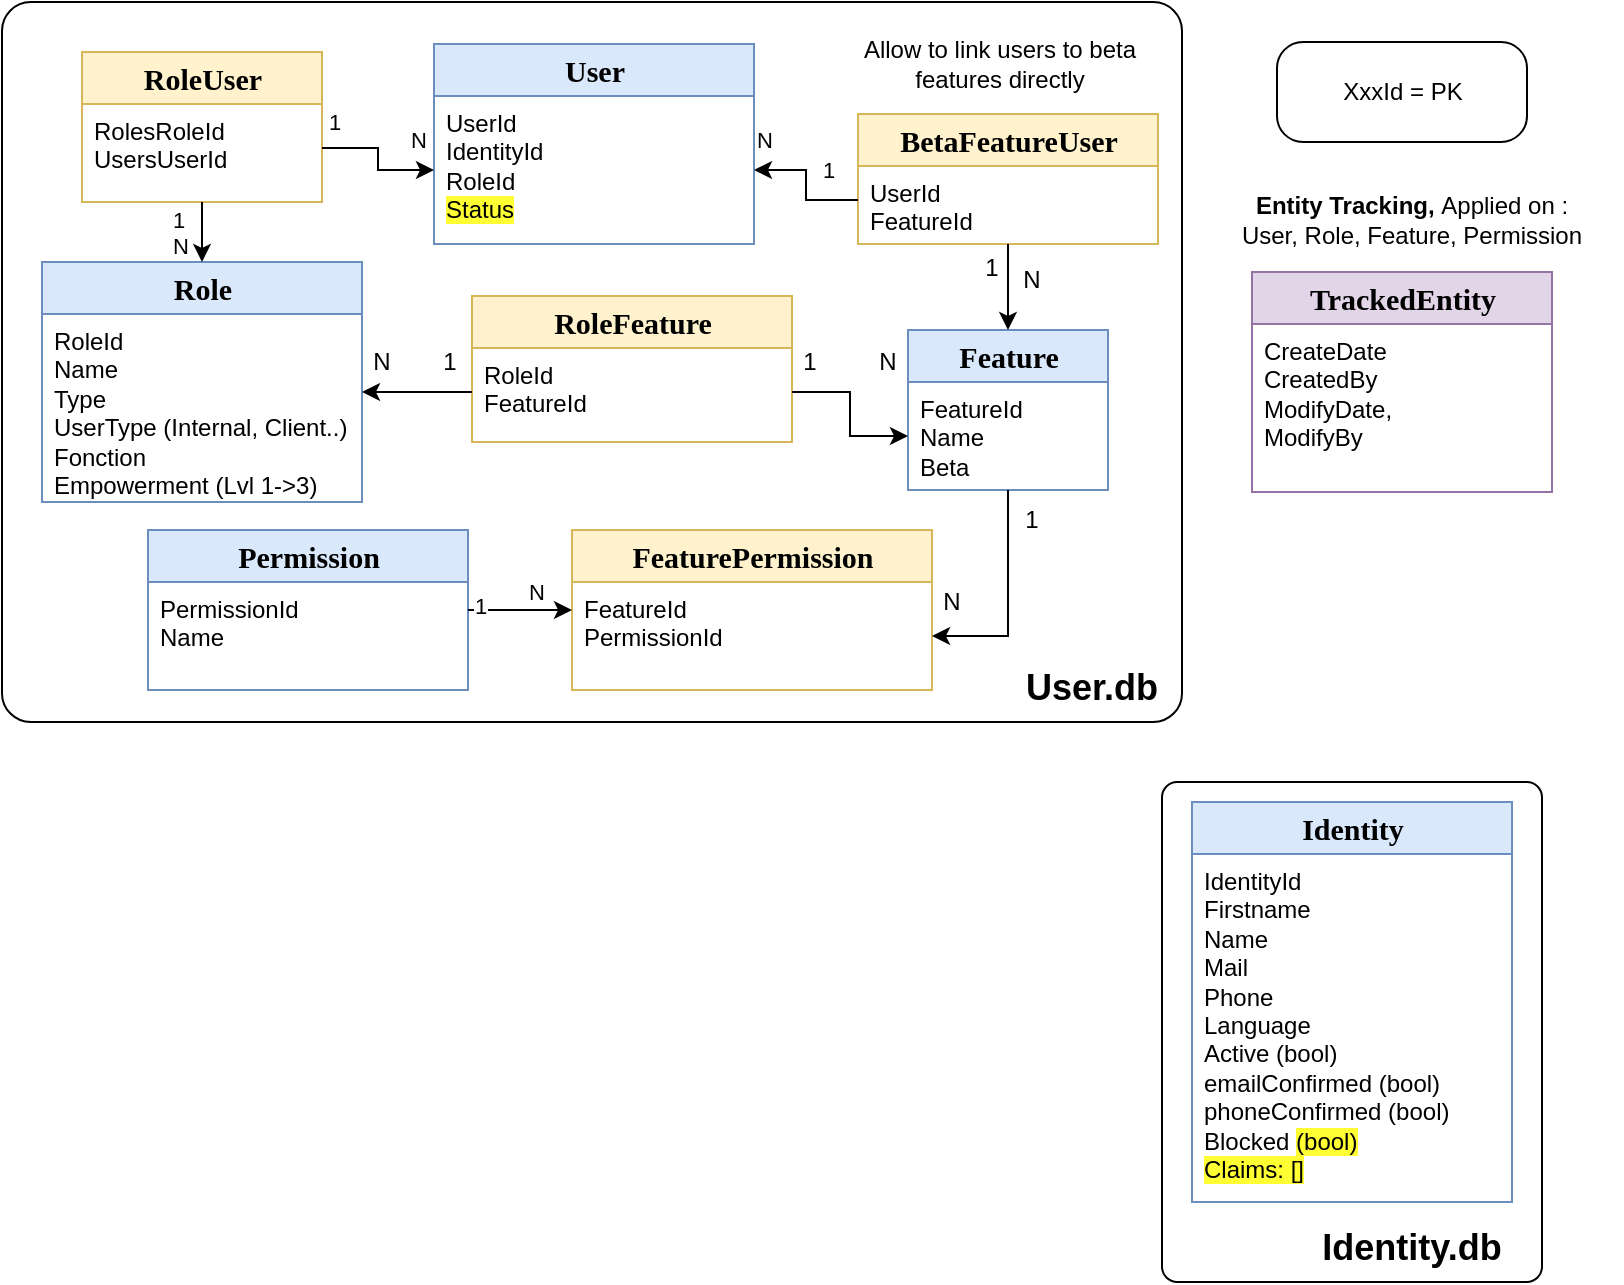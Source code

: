 <mxfile version="22.1.21" type="device">
  <diagram name="Page-1" id="c4acf3e9-155e-7222-9cf6-157b1a14988f">
    <mxGraphModel dx="1884" dy="1611" grid="1" gridSize="10" guides="1" tooltips="1" connect="1" arrows="1" fold="1" page="1" pageScale="1" pageWidth="850" pageHeight="1100" background="none" math="0" shadow="0">
      <root>
        <mxCell id="0" />
        <mxCell id="1" parent="0" />
        <mxCell id="vZpWlxIILtPbfnCsGK_n-5" value="" style="rounded=1;whiteSpace=wrap;html=1;arcSize=4;" parent="1" vertex="1">
          <mxGeometry x="-820" y="-1080" width="590" height="360" as="geometry" />
        </mxCell>
        <mxCell id="17acba5748e5396b-20" value="&lt;font style=&quot;font-size: 15px&quot;&gt;&lt;b&gt;Role&lt;/b&gt;&lt;/font&gt;" style="swimlane;html=1;fontStyle=0;childLayout=stackLayout;horizontal=1;startSize=26;fillColor=#dae8fc;horizontalStack=0;resizeParent=1;resizeLast=0;collapsible=1;marginBottom=0;swimlaneFillColor=#ffffff;rounded=0;shadow=0;comic=0;labelBackgroundColor=none;strokeWidth=1;fontFamily=Verdana;fontSize=10;align=center;strokeColor=#6c8ebf;" parent="1" vertex="1">
          <mxGeometry x="-800" y="-950" width="160" height="120" as="geometry" />
        </mxCell>
        <mxCell id="17acba5748e5396b-21" value="RoleId&lt;br&gt;Name&lt;br&gt;Type&lt;br&gt;UserType (Internal, Client..)&lt;br&gt;Fonction&lt;br&gt;Empowerment (Lvl 1-&amp;gt;3)&amp;nbsp;" style="text;html=1;strokeColor=none;fillColor=none;align=left;verticalAlign=top;spacingLeft=4;spacingRight=4;whiteSpace=wrap;overflow=hidden;rotatable=0;points=[[0,0.5],[1,0.5]];portConstraint=eastwest;" parent="17acba5748e5396b-20" vertex="1">
          <mxGeometry y="26" width="160" height="94" as="geometry" />
        </mxCell>
        <mxCell id="1fUnD-koabOUfnxtvVW--1" value="&lt;font style=&quot;font-size: 15px&quot;&gt;&lt;b&gt;User&lt;/b&gt;&lt;/font&gt;" style="swimlane;html=1;fontStyle=0;childLayout=stackLayout;horizontal=1;startSize=26;fillColor=#dae8fc;horizontalStack=0;resizeParent=1;resizeLast=0;collapsible=1;marginBottom=0;swimlaneFillColor=#ffffff;rounded=0;shadow=0;comic=0;labelBackgroundColor=none;strokeWidth=1;fontFamily=Verdana;fontSize=10;align=center;strokeColor=#6c8ebf;" parent="1" vertex="1">
          <mxGeometry x="-604" y="-1059" width="160" height="100" as="geometry">
            <mxRectangle x="-800" y="-920" width="110" height="30" as="alternateBounds" />
          </mxGeometry>
        </mxCell>
        <mxCell id="1fUnD-koabOUfnxtvVW--2" value="UserId&lt;br&gt;IdentityId&lt;br&gt;RoleId&lt;br&gt;&lt;span style=&quot;background-color: rgb(255, 255, 51);&quot;&gt;Status&lt;br&gt;&lt;/span&gt;" style="text;html=1;strokeColor=none;fillColor=none;align=left;verticalAlign=top;spacingLeft=4;spacingRight=4;whiteSpace=wrap;overflow=hidden;rotatable=0;points=[[0,0.5],[1,0.5]];portConstraint=eastwest;" parent="1fUnD-koabOUfnxtvVW--1" vertex="1">
          <mxGeometry y="26" width="160" height="74" as="geometry" />
        </mxCell>
        <mxCell id="1fUnD-koabOUfnxtvVW--4" value="&lt;font style=&quot;font-size: 15px&quot;&gt;&lt;b&gt;Permission&lt;/b&gt;&lt;/font&gt;" style="swimlane;html=1;fontStyle=0;childLayout=stackLayout;horizontal=1;startSize=26;fillColor=#dae8fc;horizontalStack=0;resizeParent=1;resizeLast=0;collapsible=1;marginBottom=0;swimlaneFillColor=#ffffff;rounded=0;shadow=0;comic=0;labelBackgroundColor=none;strokeWidth=1;fontFamily=Verdana;fontSize=10;align=center;strokeColor=#6c8ebf;" parent="1" vertex="1">
          <mxGeometry x="-747" y="-816" width="160" height="80" as="geometry" />
        </mxCell>
        <mxCell id="1fUnD-koabOUfnxtvVW--5" value="PermissionId&lt;br&gt;Name" style="text;html=1;strokeColor=none;fillColor=none;align=left;verticalAlign=top;spacingLeft=4;spacingRight=4;whiteSpace=wrap;overflow=hidden;rotatable=0;points=[[0,0.5],[1,0.5]];portConstraint=eastwest;" parent="1fUnD-koabOUfnxtvVW--4" vertex="1">
          <mxGeometry y="26" width="160" height="54" as="geometry" />
        </mxCell>
        <mxCell id="1fUnD-koabOUfnxtvVW--7" value="&lt;font style=&quot;font-size: 15px&quot;&gt;&lt;b&gt;FeaturePermission&lt;/b&gt;&lt;/font&gt;" style="swimlane;html=1;fontStyle=0;childLayout=stackLayout;horizontal=1;startSize=26;fillColor=#fff2cc;horizontalStack=0;resizeParent=1;resizeLast=0;collapsible=1;marginBottom=0;swimlaneFillColor=#ffffff;rounded=0;shadow=0;comic=0;labelBackgroundColor=none;strokeWidth=1;fontFamily=Verdana;fontSize=10;align=center;strokeColor=#d6b656;" parent="1" vertex="1">
          <mxGeometry x="-535" y="-816" width="180" height="80" as="geometry" />
        </mxCell>
        <mxCell id="1fUnD-koabOUfnxtvVW--8" value="FeatureId&lt;br&gt;PermissionId&lt;span style=&quot;white-space: pre&quot;&gt;&#x9;&lt;/span&gt;" style="text;html=1;strokeColor=none;fillColor=none;align=left;verticalAlign=top;spacingLeft=4;spacingRight=4;whiteSpace=wrap;overflow=hidden;rotatable=0;points=[[0,0.5],[1,0.5]];portConstraint=eastwest;" parent="1fUnD-koabOUfnxtvVW--7" vertex="1">
          <mxGeometry y="26" width="180" height="54" as="geometry" />
        </mxCell>
        <mxCell id="1fUnD-koabOUfnxtvVW--17" value="1" style="text;html=1;strokeColor=none;fillColor=none;align=center;verticalAlign=middle;whiteSpace=wrap;rounded=0;fontSize=12;" parent="1" vertex="1">
          <mxGeometry x="-606" y="-915" width="20" height="30" as="geometry" />
        </mxCell>
        <mxCell id="1fUnD-koabOUfnxtvVW--18" value="N" style="text;html=1;strokeColor=none;fillColor=none;align=center;verticalAlign=middle;whiteSpace=wrap;rounded=0;fontSize=12;" parent="1" vertex="1">
          <mxGeometry x="-640" y="-915" width="20" height="30" as="geometry" />
        </mxCell>
        <mxCell id="KNPXnJdpA10j_bAAyTkm-1" value="&lt;font style=&quot;font-size: 15px&quot;&gt;&lt;b&gt;Feature&lt;/b&gt;&lt;/font&gt;" style="swimlane;html=1;fontStyle=0;childLayout=stackLayout;horizontal=1;startSize=26;fillColor=#dae8fc;horizontalStack=0;resizeParent=1;resizeLast=0;collapsible=1;marginBottom=0;swimlaneFillColor=#ffffff;rounded=0;shadow=0;comic=0;labelBackgroundColor=none;strokeWidth=1;fontFamily=Verdana;fontSize=10;align=center;strokeColor=#6c8ebf;" parent="1" vertex="1">
          <mxGeometry x="-367" y="-916" width="100" height="80" as="geometry" />
        </mxCell>
        <mxCell id="KNPXnJdpA10j_bAAyTkm-2" value="FeatureId&lt;br&gt;Name&lt;br&gt;Beta" style="text;html=1;strokeColor=none;fillColor=none;align=left;verticalAlign=top;spacingLeft=4;spacingRight=4;whiteSpace=wrap;overflow=hidden;rotatable=0;points=[[0,0.5],[1,0.5]];portConstraint=eastwest;" parent="KNPXnJdpA10j_bAAyTkm-1" vertex="1">
          <mxGeometry y="26" width="100" height="54" as="geometry" />
        </mxCell>
        <mxCell id="KNPXnJdpA10j_bAAyTkm-4" value="&lt;font style=&quot;font-size: 15px&quot;&gt;&lt;b&gt;RoleFeature&lt;/b&gt;&lt;/font&gt;" style="swimlane;html=1;fontStyle=0;childLayout=stackLayout;horizontal=1;startSize=26;fillColor=#fff2cc;horizontalStack=0;resizeParent=1;resizeLast=0;collapsible=1;marginBottom=0;swimlaneFillColor=#ffffff;rounded=0;shadow=0;comic=0;labelBackgroundColor=none;strokeWidth=1;fontFamily=Verdana;fontSize=10;align=center;strokeColor=#d6b656;" parent="1" vertex="1">
          <mxGeometry x="-585" y="-933" width="160" height="73" as="geometry" />
        </mxCell>
        <mxCell id="KNPXnJdpA10j_bAAyTkm-5" value="RoleId&lt;br&gt;FeatureId" style="text;html=1;strokeColor=none;fillColor=none;align=left;verticalAlign=top;spacingLeft=4;spacingRight=4;whiteSpace=wrap;overflow=hidden;rotatable=0;points=[[0,0.5],[1,0.5]];portConstraint=eastwest;" parent="KNPXnJdpA10j_bAAyTkm-4" vertex="1">
          <mxGeometry y="26" width="160" height="44" as="geometry" />
        </mxCell>
        <mxCell id="KNPXnJdpA10j_bAAyTkm-9" style="edgeStyle=orthogonalEdgeStyle;rounded=0;orthogonalLoop=1;jettySize=auto;html=1;exitX=0;exitY=0.5;exitDx=0;exitDy=0;" parent="1" source="KNPXnJdpA10j_bAAyTkm-5" edge="1">
          <mxGeometry relative="1" as="geometry">
            <Array as="points">
              <mxPoint x="-640" y="-885" />
            </Array>
            <mxPoint x="-640" y="-885" as="targetPoint" />
          </mxGeometry>
        </mxCell>
        <mxCell id="KNPXnJdpA10j_bAAyTkm-10" style="edgeStyle=orthogonalEdgeStyle;rounded=0;orthogonalLoop=1;jettySize=auto;html=1;entryX=0;entryY=0.5;entryDx=0;entryDy=0;exitX=1;exitY=0.5;exitDx=0;exitDy=0;" parent="1" source="KNPXnJdpA10j_bAAyTkm-5" target="KNPXnJdpA10j_bAAyTkm-2" edge="1">
          <mxGeometry relative="1" as="geometry">
            <Array as="points" />
            <mxPoint x="-130" y="-690" as="sourcePoint" />
          </mxGeometry>
        </mxCell>
        <mxCell id="KNPXnJdpA10j_bAAyTkm-12" style="edgeStyle=orthogonalEdgeStyle;rounded=0;orthogonalLoop=1;jettySize=auto;html=1;" parent="1" source="KNPXnJdpA10j_bAAyTkm-1" target="1fUnD-koabOUfnxtvVW--8" edge="1">
          <mxGeometry relative="1" as="geometry" />
        </mxCell>
        <mxCell id="KNPXnJdpA10j_bAAyTkm-13" value="1" style="text;html=1;strokeColor=none;fillColor=none;align=center;verticalAlign=middle;whiteSpace=wrap;rounded=0;fontSize=12;" parent="1" vertex="1">
          <mxGeometry x="-426" y="-915" width="20" height="30" as="geometry" />
        </mxCell>
        <mxCell id="KNPXnJdpA10j_bAAyTkm-15" value="N" style="text;html=1;strokeColor=none;fillColor=none;align=center;verticalAlign=middle;whiteSpace=wrap;rounded=0;fontSize=12;" parent="1" vertex="1">
          <mxGeometry x="-315" y="-956" width="20" height="30" as="geometry" />
        </mxCell>
        <mxCell id="KNPXnJdpA10j_bAAyTkm-17" value="1" style="text;html=1;strokeColor=none;fillColor=none;align=center;verticalAlign=middle;whiteSpace=wrap;rounded=0;fontSize=12;" parent="1" vertex="1">
          <mxGeometry x="-315.0" y="-836" width="20" height="30" as="geometry" />
        </mxCell>
        <mxCell id="KNPXnJdpA10j_bAAyTkm-19" value="N" style="text;html=1;strokeColor=none;fillColor=none;align=center;verticalAlign=middle;whiteSpace=wrap;rounded=0;fontSize=12;" parent="1" vertex="1">
          <mxGeometry x="-355" y="-795" width="20" height="30" as="geometry" />
        </mxCell>
        <mxCell id="2blM8T-282DWZ7XkzXHZ-1" value="&lt;span style=&quot;font-size: 15px;&quot;&gt;&lt;b&gt;BetaFeature&lt;/b&gt;&lt;/span&gt;&lt;b style=&quot;border-color: var(--border-color); font-size: 15px;&quot;&gt;User&lt;/b&gt;" style="swimlane;html=1;fontStyle=0;childLayout=stackLayout;horizontal=1;startSize=26;fillColor=#fff2cc;horizontalStack=0;resizeParent=1;resizeLast=0;collapsible=1;marginBottom=0;swimlaneFillColor=#ffffff;rounded=0;shadow=0;comic=0;labelBackgroundColor=none;strokeWidth=1;fontFamily=Verdana;fontSize=10;align=center;strokeColor=#d6b656;" parent="1" vertex="1">
          <mxGeometry x="-392" y="-1024" width="150" height="65" as="geometry" />
        </mxCell>
        <mxCell id="2blM8T-282DWZ7XkzXHZ-2" value="UserId&lt;br&gt;FeatureId" style="text;html=1;strokeColor=none;fillColor=none;align=left;verticalAlign=top;spacingLeft=4;spacingRight=4;whiteSpace=wrap;overflow=hidden;rotatable=0;points=[[0,0.5],[1,0.5]];portConstraint=eastwest;" parent="2blM8T-282DWZ7XkzXHZ-1" vertex="1">
          <mxGeometry y="26" width="150" height="34" as="geometry" />
        </mxCell>
        <mxCell id="2blM8T-282DWZ7XkzXHZ-6" style="edgeStyle=orthogonalEdgeStyle;rounded=0;orthogonalLoop=1;jettySize=auto;html=1;exitX=0;exitY=0.5;exitDx=0;exitDy=0;entryX=1;entryY=0.5;entryDx=0;entryDy=0;" parent="1" source="2blM8T-282DWZ7XkzXHZ-2" target="1fUnD-koabOUfnxtvVW--2" edge="1">
          <mxGeometry relative="1" as="geometry">
            <Array as="points" />
            <mxPoint x="-586" y="-1005" as="sourcePoint" />
            <mxPoint x="-640" y="-1005" as="targetPoint" />
          </mxGeometry>
        </mxCell>
        <mxCell id="2blM8T-282DWZ7XkzXHZ-14" value="1" style="edgeLabel;html=1;align=center;verticalAlign=middle;resizable=0;points=[];" parent="2blM8T-282DWZ7XkzXHZ-6" vertex="1" connectable="0">
          <mxGeometry x="-0.845" y="-2" relative="1" as="geometry">
            <mxPoint x="-10" y="-13" as="offset" />
          </mxGeometry>
        </mxCell>
        <mxCell id="2blM8T-282DWZ7XkzXHZ-15" value="N" style="edgeLabel;html=1;align=center;verticalAlign=middle;resizable=0;points=[];" parent="2blM8T-282DWZ7XkzXHZ-6" vertex="1" connectable="0">
          <mxGeometry x="0.851" relative="1" as="geometry">
            <mxPoint y="-15" as="offset" />
          </mxGeometry>
        </mxCell>
        <mxCell id="2blM8T-282DWZ7XkzXHZ-8" style="edgeStyle=orthogonalEdgeStyle;rounded=0;orthogonalLoop=1;jettySize=auto;html=1;exitX=0.5;exitY=1;exitDx=0;exitDy=0;" parent="1" source="2blM8T-282DWZ7XkzXHZ-1" target="KNPXnJdpA10j_bAAyTkm-1" edge="1">
          <mxGeometry relative="1" as="geometry">
            <Array as="points" />
            <mxPoint x="-411" y="-1005" as="sourcePoint" />
            <mxPoint x="-170" y="-735" as="targetPoint" />
          </mxGeometry>
        </mxCell>
        <mxCell id="2blM8T-282DWZ7XkzXHZ-16" value="Allow to link users to beta features directly" style="text;html=1;strokeColor=none;fillColor=none;align=center;verticalAlign=middle;whiteSpace=wrap;rounded=0;" parent="1" vertex="1">
          <mxGeometry x="-406" y="-1074" width="170" height="50" as="geometry" />
        </mxCell>
        <mxCell id="2blM8T-282DWZ7XkzXHZ-17" style="edgeStyle=orthogonalEdgeStyle;rounded=0;orthogonalLoop=1;jettySize=auto;html=1;" parent="1" source="1fUnD-koabOUfnxtvVW--4" target="1fUnD-koabOUfnxtvVW--7" edge="1">
          <mxGeometry relative="1" as="geometry">
            <Array as="points">
              <mxPoint x="-640" y="-740" />
              <mxPoint x="-640" y="-740" />
            </Array>
          </mxGeometry>
        </mxCell>
        <mxCell id="2blM8T-282DWZ7XkzXHZ-18" value="1" style="edgeLabel;html=1;align=center;verticalAlign=middle;resizable=0;points=[];" parent="2blM8T-282DWZ7XkzXHZ-17" vertex="1" connectable="0">
          <mxGeometry x="-0.794" y="2" relative="1" as="geometry">
            <mxPoint as="offset" />
          </mxGeometry>
        </mxCell>
        <mxCell id="2blM8T-282DWZ7XkzXHZ-19" value="N" style="edgeLabel;html=1;align=center;verticalAlign=middle;resizable=0;points=[];" parent="2blM8T-282DWZ7XkzXHZ-17" vertex="1" connectable="0">
          <mxGeometry x="0.795" y="4" relative="1" as="geometry">
            <mxPoint x="-13" y="-5" as="offset" />
          </mxGeometry>
        </mxCell>
        <mxCell id="zmCZ3EaC_dswEbBA8a0d-4" value="&lt;b&gt;&lt;font style=&quot;font-size: 18px;&quot;&gt;User.db&lt;/font&gt;&lt;/b&gt;" style="text;html=1;strokeColor=none;fillColor=none;align=center;verticalAlign=middle;whiteSpace=wrap;rounded=0;" parent="1" vertex="1">
          <mxGeometry x="-310" y="-750" width="70" height="25" as="geometry" />
        </mxCell>
        <mxCell id="zmCZ3EaC_dswEbBA8a0d-44" value="&lt;b&gt;Entity Tracking,&amp;nbsp;&lt;/b&gt;Applied on : &lt;br&gt;User, Role, Feature, Permission" style="text;html=1;strokeColor=none;fillColor=none;align=center;verticalAlign=middle;whiteSpace=wrap;rounded=0;" parent="1" vertex="1">
          <mxGeometry x="-220" y="-1003" width="210" height="63" as="geometry" />
        </mxCell>
        <mxCell id="zmCZ3EaC_dswEbBA8a0d-48" value="&lt;font style=&quot;font-size: 15px&quot;&gt;&lt;b&gt;TrackedEntity&lt;/b&gt;&lt;/font&gt;" style="swimlane;html=1;fontStyle=0;childLayout=stackLayout;horizontal=1;startSize=26;fillColor=#e1d5e7;horizontalStack=0;resizeParent=1;resizeLast=0;collapsible=1;marginBottom=0;swimlaneFillColor=#ffffff;rounded=0;shadow=0;comic=0;labelBackgroundColor=none;strokeWidth=1;fontFamily=Verdana;fontSize=10;align=center;strokeColor=#9673a6;" parent="1" vertex="1">
          <mxGeometry x="-195" y="-945" width="150" height="110" as="geometry" />
        </mxCell>
        <mxCell id="zmCZ3EaC_dswEbBA8a0d-49" value="CreateDate&lt;br&gt;CreatedBy&lt;br&gt;ModifyDate, &lt;br&gt;ModifyBy" style="text;html=1;strokeColor=none;fillColor=none;align=left;verticalAlign=top;spacingLeft=4;spacingRight=4;whiteSpace=wrap;overflow=hidden;rotatable=0;points=[[0,0.5],[1,0.5]];portConstraint=eastwest;" parent="zmCZ3EaC_dswEbBA8a0d-48" vertex="1">
          <mxGeometry y="26" width="150" height="84" as="geometry" />
        </mxCell>
        <mxCell id="zmCZ3EaC_dswEbBA8a0d-52" value="" style="rounded=1;whiteSpace=wrap;html=1;arcSize=4;" parent="1" vertex="1">
          <mxGeometry x="-240" y="-690" width="190" height="250" as="geometry" />
        </mxCell>
        <mxCell id="zmCZ3EaC_dswEbBA8a0d-53" value="&lt;font style=&quot;font-size: 15px&quot;&gt;&lt;b&gt;Identity&lt;/b&gt;&lt;/font&gt;" style="swimlane;html=1;fontStyle=0;childLayout=stackLayout;horizontal=1;startSize=26;fillColor=#dae8fc;horizontalStack=0;resizeParent=1;resizeLast=0;collapsible=1;marginBottom=0;swimlaneFillColor=#ffffff;rounded=0;shadow=0;comic=0;labelBackgroundColor=none;strokeWidth=1;fontFamily=Verdana;fontSize=10;align=center;strokeColor=#6c8ebf;" parent="1" vertex="1">
          <mxGeometry x="-225" y="-680" width="160" height="200" as="geometry">
            <mxRectangle x="-800" y="-920" width="110" height="30" as="alternateBounds" />
          </mxGeometry>
        </mxCell>
        <mxCell id="zmCZ3EaC_dswEbBA8a0d-54" value="IdentityId&lt;br&gt;Firstname&lt;br&gt;Name&lt;br&gt;Mail&lt;br&gt;Phone&lt;br&gt;Language&lt;br&gt;Active (bool)&lt;br&gt;emailConfirmed&amp;nbsp;(bool)&lt;br&gt;phoneConfirmed&amp;nbsp;(bool)&lt;br&gt;Blocked&amp;nbsp;&lt;span style=&quot;background-color: rgb(255, 255, 51);&quot;&gt;(bool)&lt;/span&gt;&lt;span style=&quot;background-color: rgb(255, 255, 51);&quot;&gt;&lt;br&gt;Claims: []&lt;br&gt;&lt;/span&gt;" style="text;html=1;strokeColor=none;fillColor=none;align=left;verticalAlign=top;spacingLeft=4;spacingRight=4;whiteSpace=wrap;overflow=hidden;rotatable=0;points=[[0,0.5],[1,0.5]];portConstraint=eastwest;" parent="zmCZ3EaC_dswEbBA8a0d-53" vertex="1">
          <mxGeometry y="26" width="160" height="174" as="geometry" />
        </mxCell>
        <mxCell id="zmCZ3EaC_dswEbBA8a0d-55" value="&lt;b&gt;&lt;font style=&quot;font-size: 18px;&quot;&gt;Identity.db&lt;/font&gt;&lt;/b&gt;" style="text;html=1;strokeColor=none;fillColor=none;align=center;verticalAlign=middle;whiteSpace=wrap;rounded=0;" parent="1" vertex="1">
          <mxGeometry x="-165" y="-470" width="100" height="25" as="geometry" />
        </mxCell>
        <mxCell id="2KqMln1QEZ4uNaoTRuN--1" value="XxxId = PK" style="rounded=1;whiteSpace=wrap;html=1;arcSize=26;" parent="1" vertex="1">
          <mxGeometry x="-182.5" y="-1060" width="125" height="50" as="geometry" />
        </mxCell>
        <mxCell id="kqKZRJek4tj01VtkNy_5-1" value="&lt;span style=&quot;font-size: 15px;&quot;&gt;&lt;b&gt;RoleUser&lt;/b&gt;&lt;/span&gt;" style="swimlane;html=1;fontStyle=0;childLayout=stackLayout;horizontal=1;startSize=26;fillColor=#fff2cc;horizontalStack=0;resizeParent=1;resizeLast=0;collapsible=1;marginBottom=0;swimlaneFillColor=#ffffff;rounded=0;shadow=0;comic=0;labelBackgroundColor=none;strokeWidth=1;fontFamily=Verdana;fontSize=10;align=center;strokeColor=#d6b656;" parent="1" vertex="1">
          <mxGeometry x="-780" y="-1055" width="120" height="75" as="geometry" />
        </mxCell>
        <mxCell id="kqKZRJek4tj01VtkNy_5-2" value="RolesRoleId&lt;br&gt;UsersUserId" style="text;html=1;strokeColor=none;fillColor=none;align=left;verticalAlign=top;spacingLeft=4;spacingRight=4;whiteSpace=wrap;overflow=hidden;rotatable=0;points=[[0,0.5],[1,0.5]];portConstraint=eastwest;" parent="kqKZRJek4tj01VtkNy_5-1" vertex="1">
          <mxGeometry y="26" width="120" height="44" as="geometry" />
        </mxCell>
        <mxCell id="kqKZRJek4tj01VtkNy_5-3" style="edgeStyle=orthogonalEdgeStyle;rounded=0;orthogonalLoop=1;jettySize=auto;html=1;entryX=0;entryY=0.5;entryDx=0;entryDy=0;exitX=1;exitY=0.5;exitDx=0;exitDy=0;" parent="1" source="kqKZRJek4tj01VtkNy_5-2" target="1fUnD-koabOUfnxtvVW--2" edge="1">
          <mxGeometry relative="1" as="geometry">
            <Array as="points" />
            <mxPoint x="-382" y="-997" as="sourcePoint" />
            <mxPoint x="-430" y="-997" as="targetPoint" />
          </mxGeometry>
        </mxCell>
        <mxCell id="kqKZRJek4tj01VtkNy_5-4" value="1" style="edgeLabel;html=1;align=center;verticalAlign=middle;resizable=0;points=[];" parent="kqKZRJek4tj01VtkNy_5-3" vertex="1" connectable="0">
          <mxGeometry x="-0.845" y="-2" relative="1" as="geometry">
            <mxPoint x="1" y="-15" as="offset" />
          </mxGeometry>
        </mxCell>
        <mxCell id="kqKZRJek4tj01VtkNy_5-5" value="N" style="edgeLabel;html=1;align=center;verticalAlign=middle;resizable=0;points=[];" parent="kqKZRJek4tj01VtkNy_5-3" vertex="1" connectable="0">
          <mxGeometry x="0.851" relative="1" as="geometry">
            <mxPoint x="-3" y="-15" as="offset" />
          </mxGeometry>
        </mxCell>
        <mxCell id="kqKZRJek4tj01VtkNy_5-6" style="edgeStyle=orthogonalEdgeStyle;rounded=0;orthogonalLoop=1;jettySize=auto;html=1;entryX=0.5;entryY=0;entryDx=0;entryDy=0;exitX=0.5;exitY=1;exitDx=0;exitDy=0;" parent="1" source="kqKZRJek4tj01VtkNy_5-1" target="17acba5748e5396b-20" edge="1">
          <mxGeometry relative="1" as="geometry">
            <Array as="points" />
            <mxPoint x="-630" y="-997" as="sourcePoint" />
            <mxPoint x="-590" y="-997" as="targetPoint" />
          </mxGeometry>
        </mxCell>
        <mxCell id="kqKZRJek4tj01VtkNy_5-7" value="1" style="edgeLabel;html=1;align=center;verticalAlign=middle;resizable=0;points=[];" parent="kqKZRJek4tj01VtkNy_5-6" vertex="1" connectable="0">
          <mxGeometry x="-0.845" y="-2" relative="1" as="geometry">
            <mxPoint x="-10" y="6" as="offset" />
          </mxGeometry>
        </mxCell>
        <mxCell id="kqKZRJek4tj01VtkNy_5-8" value="N" style="edgeLabel;html=1;align=center;verticalAlign=middle;resizable=0;points=[];" parent="kqKZRJek4tj01VtkNy_5-6" vertex="1" connectable="0">
          <mxGeometry x="0.851" relative="1" as="geometry">
            <mxPoint x="-11" y="-6" as="offset" />
          </mxGeometry>
        </mxCell>
        <mxCell id="kqKZRJek4tj01VtkNy_5-10" value="N" style="text;html=1;strokeColor=none;fillColor=none;align=center;verticalAlign=middle;whiteSpace=wrap;rounded=0;fontSize=12;" parent="1" vertex="1">
          <mxGeometry x="-387" y="-915" width="20" height="30" as="geometry" />
        </mxCell>
        <mxCell id="kqKZRJek4tj01VtkNy_5-11" value="1" style="text;html=1;strokeColor=none;fillColor=none;align=center;verticalAlign=middle;whiteSpace=wrap;rounded=0;fontSize=12;" parent="1" vertex="1">
          <mxGeometry x="-335" y="-962" width="20" height="30" as="geometry" />
        </mxCell>
      </root>
    </mxGraphModel>
  </diagram>
</mxfile>
